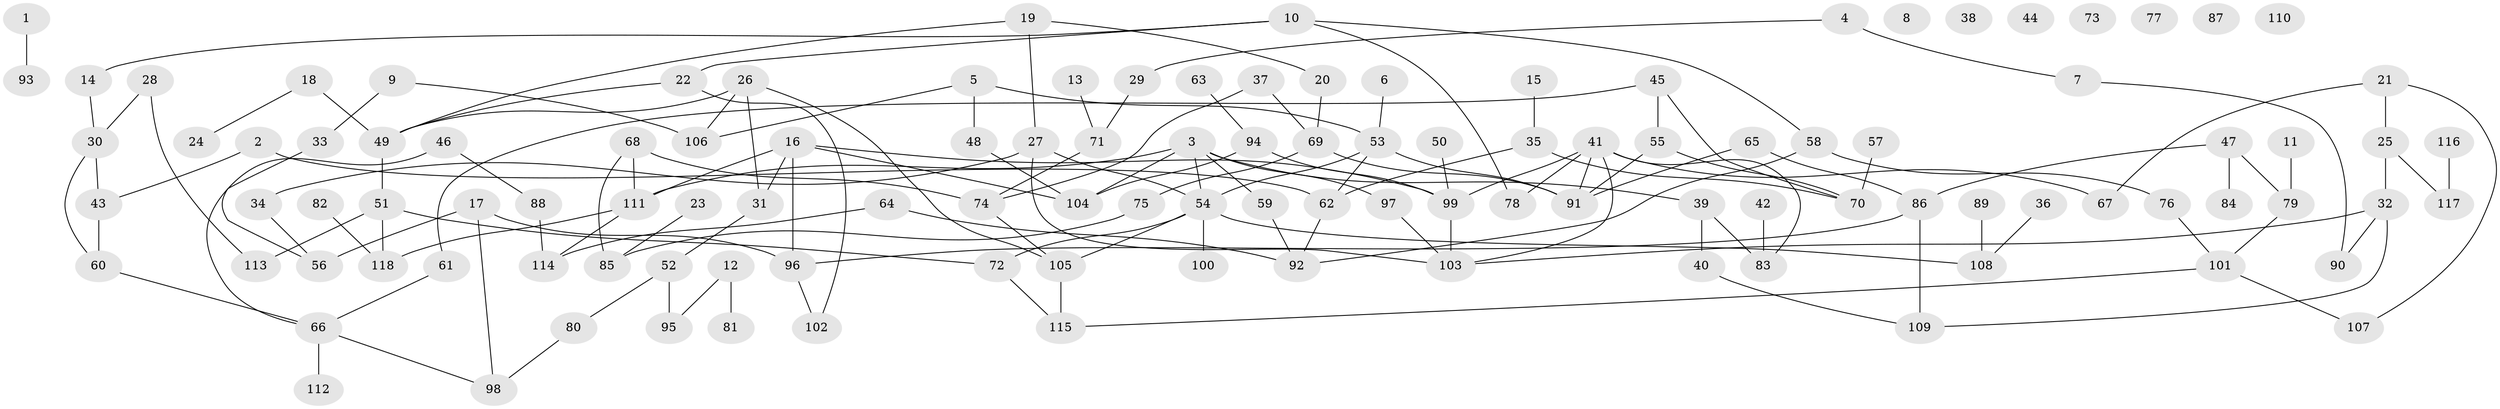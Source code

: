// coarse degree distribution, {0: 0.10526315789473684, 2: 0.18421052631578946, 6: 0.039473684210526314, 3: 0.17105263157894737, 1: 0.19736842105263158, 5: 0.09210526315789473, 7: 0.039473684210526314, 4: 0.15789473684210525, 8: 0.013157894736842105}
// Generated by graph-tools (version 1.1) at 2025/41/03/06/25 10:41:20]
// undirected, 118 vertices, 151 edges
graph export_dot {
graph [start="1"]
  node [color=gray90,style=filled];
  1;
  2;
  3;
  4;
  5;
  6;
  7;
  8;
  9;
  10;
  11;
  12;
  13;
  14;
  15;
  16;
  17;
  18;
  19;
  20;
  21;
  22;
  23;
  24;
  25;
  26;
  27;
  28;
  29;
  30;
  31;
  32;
  33;
  34;
  35;
  36;
  37;
  38;
  39;
  40;
  41;
  42;
  43;
  44;
  45;
  46;
  47;
  48;
  49;
  50;
  51;
  52;
  53;
  54;
  55;
  56;
  57;
  58;
  59;
  60;
  61;
  62;
  63;
  64;
  65;
  66;
  67;
  68;
  69;
  70;
  71;
  72;
  73;
  74;
  75;
  76;
  77;
  78;
  79;
  80;
  81;
  82;
  83;
  84;
  85;
  86;
  87;
  88;
  89;
  90;
  91;
  92;
  93;
  94;
  95;
  96;
  97;
  98;
  99;
  100;
  101;
  102;
  103;
  104;
  105;
  106;
  107;
  108;
  109;
  110;
  111;
  112;
  113;
  114;
  115;
  116;
  117;
  118;
  1 -- 93;
  2 -- 43;
  2 -- 62;
  3 -- 39;
  3 -- 54;
  3 -- 59;
  3 -- 97;
  3 -- 104;
  3 -- 111;
  4 -- 7;
  4 -- 29;
  5 -- 48;
  5 -- 53;
  5 -- 106;
  6 -- 53;
  7 -- 90;
  9 -- 33;
  9 -- 106;
  10 -- 14;
  10 -- 22;
  10 -- 58;
  10 -- 78;
  11 -- 79;
  12 -- 81;
  12 -- 95;
  13 -- 71;
  14 -- 30;
  15 -- 35;
  16 -- 31;
  16 -- 96;
  16 -- 99;
  16 -- 104;
  16 -- 111;
  17 -- 56;
  17 -- 96;
  17 -- 98;
  18 -- 24;
  18 -- 49;
  19 -- 20;
  19 -- 27;
  19 -- 49;
  20 -- 69;
  21 -- 25;
  21 -- 67;
  21 -- 107;
  22 -- 49;
  22 -- 102;
  23 -- 85;
  25 -- 32;
  25 -- 117;
  26 -- 31;
  26 -- 49;
  26 -- 105;
  26 -- 106;
  27 -- 34;
  27 -- 54;
  27 -- 103;
  28 -- 30;
  28 -- 113;
  29 -- 71;
  30 -- 43;
  30 -- 60;
  31 -- 52;
  32 -- 90;
  32 -- 103;
  32 -- 109;
  33 -- 56;
  34 -- 56;
  35 -- 62;
  35 -- 70;
  36 -- 108;
  37 -- 69;
  37 -- 74;
  39 -- 40;
  39 -- 83;
  40 -- 109;
  41 -- 67;
  41 -- 78;
  41 -- 83;
  41 -- 91;
  41 -- 99;
  41 -- 103;
  42 -- 83;
  43 -- 60;
  45 -- 55;
  45 -- 61;
  45 -- 70;
  46 -- 66;
  46 -- 88;
  47 -- 79;
  47 -- 84;
  47 -- 86;
  48 -- 104;
  49 -- 51;
  50 -- 99;
  51 -- 72;
  51 -- 113;
  51 -- 118;
  52 -- 80;
  52 -- 95;
  53 -- 54;
  53 -- 62;
  53 -- 91;
  54 -- 72;
  54 -- 100;
  54 -- 105;
  54 -- 108;
  55 -- 70;
  55 -- 91;
  57 -- 70;
  58 -- 76;
  58 -- 92;
  59 -- 92;
  60 -- 66;
  61 -- 66;
  62 -- 92;
  63 -- 94;
  64 -- 92;
  64 -- 114;
  65 -- 86;
  65 -- 91;
  66 -- 98;
  66 -- 112;
  68 -- 74;
  68 -- 85;
  68 -- 111;
  69 -- 75;
  69 -- 91;
  71 -- 74;
  72 -- 115;
  74 -- 105;
  75 -- 85;
  76 -- 101;
  79 -- 101;
  80 -- 98;
  82 -- 118;
  86 -- 96;
  86 -- 109;
  88 -- 114;
  89 -- 108;
  94 -- 99;
  94 -- 104;
  96 -- 102;
  97 -- 103;
  99 -- 103;
  101 -- 107;
  101 -- 115;
  105 -- 115;
  111 -- 114;
  111 -- 118;
  116 -- 117;
}
